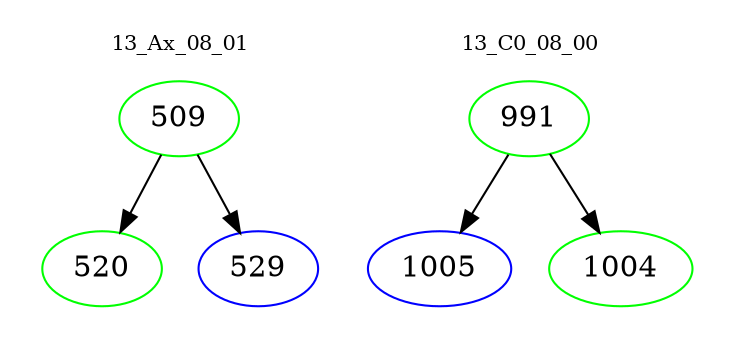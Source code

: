 digraph{
subgraph cluster_0 {
color = white
label = "13_Ax_08_01";
fontsize=10;
T0_509 [label="509", color="green"]
T0_509 -> T0_520 [color="black"]
T0_520 [label="520", color="green"]
T0_509 -> T0_529 [color="black"]
T0_529 [label="529", color="blue"]
}
subgraph cluster_1 {
color = white
label = "13_C0_08_00";
fontsize=10;
T1_991 [label="991", color="green"]
T1_991 -> T1_1005 [color="black"]
T1_1005 [label="1005", color="blue"]
T1_991 -> T1_1004 [color="black"]
T1_1004 [label="1004", color="green"]
}
}
